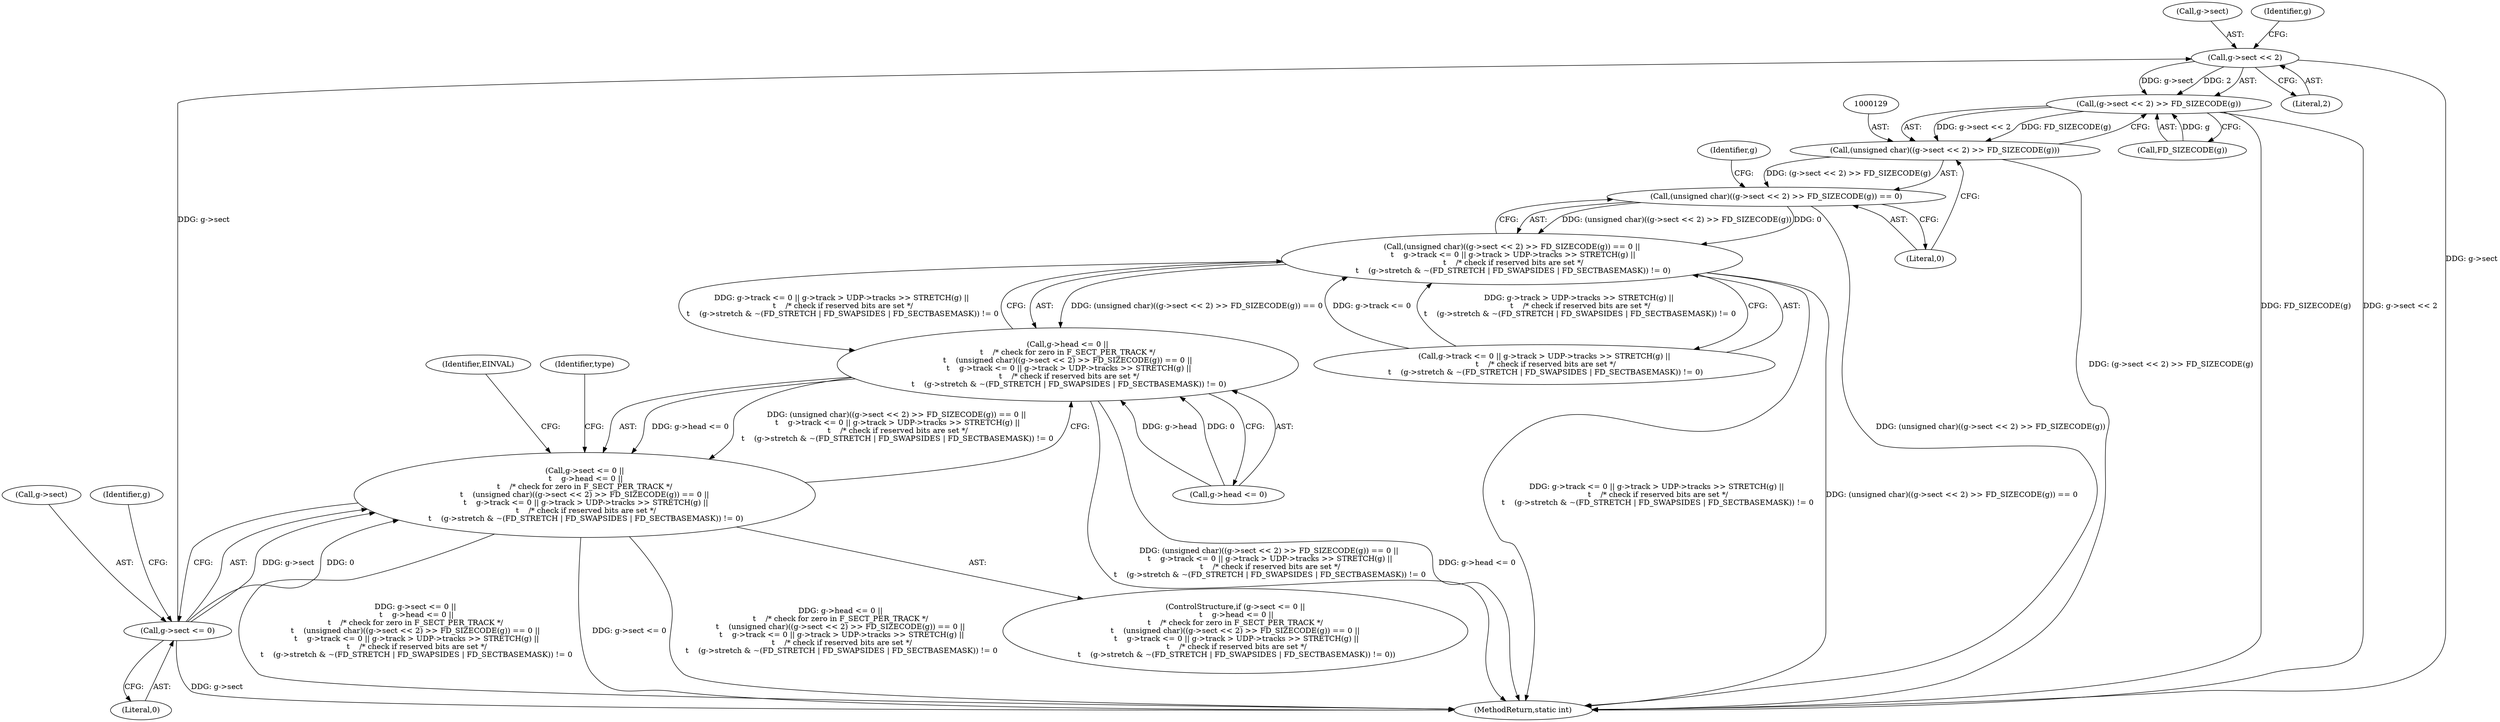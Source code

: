 digraph "0_linux_f3554aeb991214cbfafd17d55e2bfddb50282e32@pointer" {
"1000131" [label="(Call,g->sect << 2)"];
"1000115" [label="(Call,g->sect <= 0)"];
"1000130" [label="(Call,(g->sect << 2) >> FD_SIZECODE(g))"];
"1000128" [label="(Call,(unsigned char)((g->sect << 2) >> FD_SIZECODE(g)))"];
"1000127" [label="(Call,(unsigned char)((g->sect << 2) >> FD_SIZECODE(g)) == 0)"];
"1000126" [label="(Call,(unsigned char)((g->sect << 2) >> FD_SIZECODE(g)) == 0 ||\n \t    g->track <= 0 || g->track > UDP->tracks >> STRETCH(g) ||\n \t    /* check if reserved bits are set */\n \t    (g->stretch & ~(FD_STRETCH | FD_SWAPSIDES | FD_SECTBASEMASK)) != 0)"];
"1000120" [label="(Call,g->head <= 0 ||\n\t    /* check for zero in F_SECT_PER_TRACK */\n\t    (unsigned char)((g->sect << 2) >> FD_SIZECODE(g)) == 0 ||\n \t    g->track <= 0 || g->track > UDP->tracks >> STRETCH(g) ||\n \t    /* check if reserved bits are set */\n \t    (g->stretch & ~(FD_STRETCH | FD_SWAPSIDES | FD_SECTBASEMASK)) != 0)"];
"1000114" [label="(Call,g->sect <= 0 ||\n \t    g->head <= 0 ||\n\t    /* check for zero in F_SECT_PER_TRACK */\n\t    (unsigned char)((g->sect << 2) >> FD_SIZECODE(g)) == 0 ||\n \t    g->track <= 0 || g->track > UDP->tracks >> STRETCH(g) ||\n \t    /* check if reserved bits are set */\n \t    (g->stretch & ~(FD_STRETCH | FD_SWAPSIDES | FD_SECTBASEMASK)) != 0)"];
"1000386" [label="(MethodReturn,static int)"];
"1000142" [label="(Identifier,g)"];
"1000130" [label="(Call,(g->sect << 2) >> FD_SIZECODE(g))"];
"1000139" [label="(Call,g->track <= 0 || g->track > UDP->tracks >> STRETCH(g) ||\n \t    /* check if reserved bits are set */\n \t    (g->stretch & ~(FD_STRETCH | FD_SWAPSIDES | FD_SECTBASEMASK)) != 0)"];
"1000170" [label="(Identifier,EINVAL)"];
"1000113" [label="(ControlStructure,if (g->sect <= 0 ||\n \t    g->head <= 0 ||\n\t    /* check for zero in F_SECT_PER_TRACK */\n\t    (unsigned char)((g->sect << 2) >> FD_SIZECODE(g)) == 0 ||\n \t    g->track <= 0 || g->track > UDP->tracks >> STRETCH(g) ||\n \t    /* check if reserved bits are set */\n \t    (g->stretch & ~(FD_STRETCH | FD_SWAPSIDES | FD_SECTBASEMASK)) != 0))"];
"1000119" [label="(Literal,0)"];
"1000114" [label="(Call,g->sect <= 0 ||\n \t    g->head <= 0 ||\n\t    /* check for zero in F_SECT_PER_TRACK */\n\t    (unsigned char)((g->sect << 2) >> FD_SIZECODE(g)) == 0 ||\n \t    g->track <= 0 || g->track > UDP->tracks >> STRETCH(g) ||\n \t    /* check if reserved bits are set */\n \t    (g->stretch & ~(FD_STRETCH | FD_SWAPSIDES | FD_SECTBASEMASK)) != 0)"];
"1000172" [label="(Identifier,type)"];
"1000132" [label="(Call,g->sect)"];
"1000120" [label="(Call,g->head <= 0 ||\n\t    /* check for zero in F_SECT_PER_TRACK */\n\t    (unsigned char)((g->sect << 2) >> FD_SIZECODE(g)) == 0 ||\n \t    g->track <= 0 || g->track > UDP->tracks >> STRETCH(g) ||\n \t    /* check if reserved bits are set */\n \t    (g->stretch & ~(FD_STRETCH | FD_SWAPSIDES | FD_SECTBASEMASK)) != 0)"];
"1000115" [label="(Call,g->sect <= 0)"];
"1000126" [label="(Call,(unsigned char)((g->sect << 2) >> FD_SIZECODE(g)) == 0 ||\n \t    g->track <= 0 || g->track > UDP->tracks >> STRETCH(g) ||\n \t    /* check if reserved bits are set */\n \t    (g->stretch & ~(FD_STRETCH | FD_SWAPSIDES | FD_SECTBASEMASK)) != 0)"];
"1000135" [label="(Literal,2)"];
"1000123" [label="(Identifier,g)"];
"1000128" [label="(Call,(unsigned char)((g->sect << 2) >> FD_SIZECODE(g)))"];
"1000136" [label="(Call,FD_SIZECODE(g))"];
"1000116" [label="(Call,g->sect)"];
"1000138" [label="(Literal,0)"];
"1000127" [label="(Call,(unsigned char)((g->sect << 2) >> FD_SIZECODE(g)) == 0)"];
"1000131" [label="(Call,g->sect << 2)"];
"1000121" [label="(Call,g->head <= 0)"];
"1000137" [label="(Identifier,g)"];
"1000131" -> "1000130"  [label="AST: "];
"1000131" -> "1000135"  [label="CFG: "];
"1000132" -> "1000131"  [label="AST: "];
"1000135" -> "1000131"  [label="AST: "];
"1000137" -> "1000131"  [label="CFG: "];
"1000131" -> "1000386"  [label="DDG: g->sect"];
"1000131" -> "1000130"  [label="DDG: g->sect"];
"1000131" -> "1000130"  [label="DDG: 2"];
"1000115" -> "1000131"  [label="DDG: g->sect"];
"1000115" -> "1000114"  [label="AST: "];
"1000115" -> "1000119"  [label="CFG: "];
"1000116" -> "1000115"  [label="AST: "];
"1000119" -> "1000115"  [label="AST: "];
"1000123" -> "1000115"  [label="CFG: "];
"1000114" -> "1000115"  [label="CFG: "];
"1000115" -> "1000386"  [label="DDG: g->sect"];
"1000115" -> "1000114"  [label="DDG: g->sect"];
"1000115" -> "1000114"  [label="DDG: 0"];
"1000130" -> "1000128"  [label="AST: "];
"1000130" -> "1000136"  [label="CFG: "];
"1000136" -> "1000130"  [label="AST: "];
"1000128" -> "1000130"  [label="CFG: "];
"1000130" -> "1000386"  [label="DDG: FD_SIZECODE(g)"];
"1000130" -> "1000386"  [label="DDG: g->sect << 2"];
"1000130" -> "1000128"  [label="DDG: g->sect << 2"];
"1000130" -> "1000128"  [label="DDG: FD_SIZECODE(g)"];
"1000136" -> "1000130"  [label="DDG: g"];
"1000128" -> "1000127"  [label="AST: "];
"1000129" -> "1000128"  [label="AST: "];
"1000138" -> "1000128"  [label="CFG: "];
"1000128" -> "1000386"  [label="DDG: (g->sect << 2) >> FD_SIZECODE(g)"];
"1000128" -> "1000127"  [label="DDG: (g->sect << 2) >> FD_SIZECODE(g)"];
"1000127" -> "1000126"  [label="AST: "];
"1000127" -> "1000138"  [label="CFG: "];
"1000138" -> "1000127"  [label="AST: "];
"1000142" -> "1000127"  [label="CFG: "];
"1000126" -> "1000127"  [label="CFG: "];
"1000127" -> "1000386"  [label="DDG: (unsigned char)((g->sect << 2) >> FD_SIZECODE(g))"];
"1000127" -> "1000126"  [label="DDG: (unsigned char)((g->sect << 2) >> FD_SIZECODE(g))"];
"1000127" -> "1000126"  [label="DDG: 0"];
"1000126" -> "1000120"  [label="AST: "];
"1000126" -> "1000139"  [label="CFG: "];
"1000139" -> "1000126"  [label="AST: "];
"1000120" -> "1000126"  [label="CFG: "];
"1000126" -> "1000386"  [label="DDG: g->track <= 0 || g->track > UDP->tracks >> STRETCH(g) ||\n \t    /* check if reserved bits are set */\n \t    (g->stretch & ~(FD_STRETCH | FD_SWAPSIDES | FD_SECTBASEMASK)) != 0"];
"1000126" -> "1000386"  [label="DDG: (unsigned char)((g->sect << 2) >> FD_SIZECODE(g)) == 0"];
"1000126" -> "1000120"  [label="DDG: (unsigned char)((g->sect << 2) >> FD_SIZECODE(g)) == 0"];
"1000126" -> "1000120"  [label="DDG: g->track <= 0 || g->track > UDP->tracks >> STRETCH(g) ||\n \t    /* check if reserved bits are set */\n \t    (g->stretch & ~(FD_STRETCH | FD_SWAPSIDES | FD_SECTBASEMASK)) != 0"];
"1000139" -> "1000126"  [label="DDG: g->track <= 0"];
"1000139" -> "1000126"  [label="DDG: g->track > UDP->tracks >> STRETCH(g) ||\n \t    /* check if reserved bits are set */\n \t    (g->stretch & ~(FD_STRETCH | FD_SWAPSIDES | FD_SECTBASEMASK)) != 0"];
"1000120" -> "1000114"  [label="AST: "];
"1000120" -> "1000121"  [label="CFG: "];
"1000121" -> "1000120"  [label="AST: "];
"1000114" -> "1000120"  [label="CFG: "];
"1000120" -> "1000386"  [label="DDG: (unsigned char)((g->sect << 2) >> FD_SIZECODE(g)) == 0 ||\n \t    g->track <= 0 || g->track > UDP->tracks >> STRETCH(g) ||\n \t    /* check if reserved bits are set */\n \t    (g->stretch & ~(FD_STRETCH | FD_SWAPSIDES | FD_SECTBASEMASK)) != 0"];
"1000120" -> "1000386"  [label="DDG: g->head <= 0"];
"1000120" -> "1000114"  [label="DDG: g->head <= 0"];
"1000120" -> "1000114"  [label="DDG: (unsigned char)((g->sect << 2) >> FD_SIZECODE(g)) == 0 ||\n \t    g->track <= 0 || g->track > UDP->tracks >> STRETCH(g) ||\n \t    /* check if reserved bits are set */\n \t    (g->stretch & ~(FD_STRETCH | FD_SWAPSIDES | FD_SECTBASEMASK)) != 0"];
"1000121" -> "1000120"  [label="DDG: g->head"];
"1000121" -> "1000120"  [label="DDG: 0"];
"1000114" -> "1000113"  [label="AST: "];
"1000170" -> "1000114"  [label="CFG: "];
"1000172" -> "1000114"  [label="CFG: "];
"1000114" -> "1000386"  [label="DDG: g->sect <= 0 ||\n \t    g->head <= 0 ||\n\t    /* check for zero in F_SECT_PER_TRACK */\n\t    (unsigned char)((g->sect << 2) >> FD_SIZECODE(g)) == 0 ||\n \t    g->track <= 0 || g->track > UDP->tracks >> STRETCH(g) ||\n \t    /* check if reserved bits are set */\n \t    (g->stretch & ~(FD_STRETCH | FD_SWAPSIDES | FD_SECTBASEMASK)) != 0"];
"1000114" -> "1000386"  [label="DDG: g->sect <= 0"];
"1000114" -> "1000386"  [label="DDG: g->head <= 0 ||\n\t    /* check for zero in F_SECT_PER_TRACK */\n\t    (unsigned char)((g->sect << 2) >> FD_SIZECODE(g)) == 0 ||\n \t    g->track <= 0 || g->track > UDP->tracks >> STRETCH(g) ||\n \t    /* check if reserved bits are set */\n \t    (g->stretch & ~(FD_STRETCH | FD_SWAPSIDES | FD_SECTBASEMASK)) != 0"];
}
